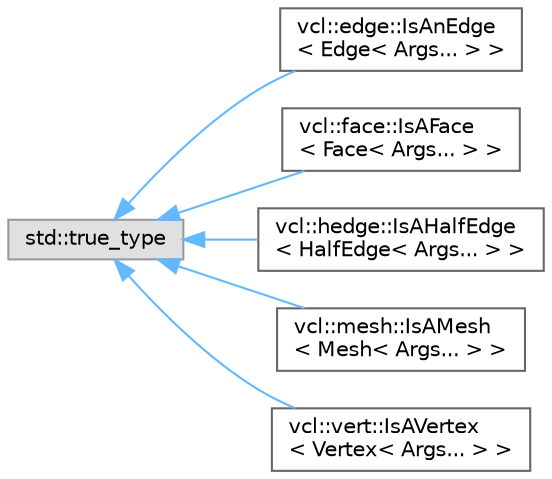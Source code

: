 digraph "Graphical Class Hierarchy"
{
 // LATEX_PDF_SIZE
  bgcolor="transparent";
  edge [fontname=Helvetica,fontsize=10,labelfontname=Helvetica,labelfontsize=10];
  node [fontname=Helvetica,fontsize=10,shape=box,height=0.2,width=0.4];
  rankdir="LR";
  Node0 [label="std::true_type",height=0.2,width=0.4,color="grey60", fillcolor="#E0E0E0", style="filled",tooltip=" "];
  Node0 -> Node1 [dir="back",color="steelblue1",style="solid"];
  Node1 [label="vcl::edge::IsAnEdge\l\< Edge\< Args... \> \>",height=0.2,width=0.4,color="grey40", fillcolor="white", style="filled",URL="$structvcl_1_1edge_1_1IsAnEdge_3_01Edge_3_01Args_8_8_8_01_4_01_4.html",tooltip=" "];
  Node0 -> Node2 [dir="back",color="steelblue1",style="solid"];
  Node2 [label="vcl::face::IsAFace\l\< Face\< Args... \> \>",height=0.2,width=0.4,color="grey40", fillcolor="white", style="filled",URL="$structvcl_1_1face_1_1IsAFace_3_01Face_3_01Args_8_8_8_01_4_01_4.html",tooltip=" "];
  Node0 -> Node3 [dir="back",color="steelblue1",style="solid"];
  Node3 [label="vcl::hedge::IsAHalfEdge\l\< HalfEdge\< Args... \> \>",height=0.2,width=0.4,color="grey40", fillcolor="white", style="filled",URL="$structvcl_1_1hedge_1_1IsAHalfEdge_3_01HalfEdge_3_01Args_8_8_8_01_4_01_4.html",tooltip=" "];
  Node0 -> Node4 [dir="back",color="steelblue1",style="solid"];
  Node4 [label="vcl::mesh::IsAMesh\l\< Mesh\< Args... \> \>",height=0.2,width=0.4,color="grey40", fillcolor="white", style="filled",URL="$structvcl_1_1mesh_1_1IsAMesh_3_01Mesh_3_01Args_8_8_8_01_4_01_4.html",tooltip=" "];
  Node0 -> Node5 [dir="back",color="steelblue1",style="solid"];
  Node5 [label="vcl::vert::IsAVertex\l\< Vertex\< Args... \> \>",height=0.2,width=0.4,color="grey40", fillcolor="white", style="filled",URL="$structvcl_1_1vert_1_1IsAVertex_3_01Vertex_3_01Args_8_8_8_01_4_01_4.html",tooltip=" "];
}
